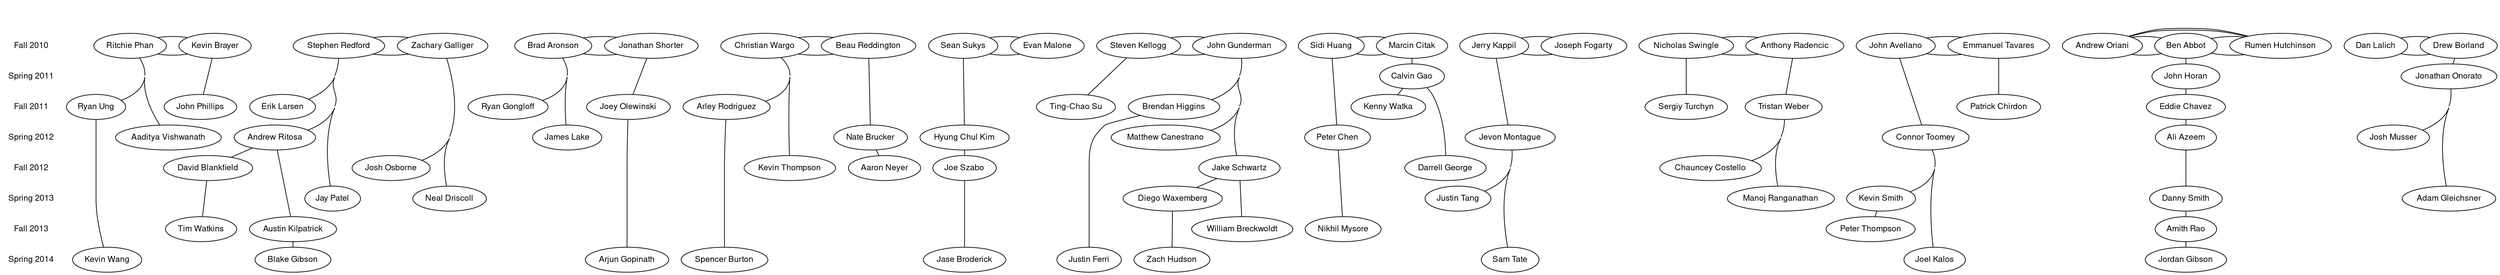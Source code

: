 /******************************************
 * Deta Chi of CWRU Brotherhood tree.     *
 *                                        *
 * Based on the work of the               *
 * Beta Nu of Theta Chi Brotherhood tree. *
 *                                        *
 * This language has a C-like grammar and *
 * commenting system.			  *
 *****************************************/
digraph brotherhood {
	ranksep=0; // minimum separation between ranks
	concentrate=true; // gives a more flowing edge pattern
	ratio=compress; // optimizes for horizontal space
	size="50,50"; // gives it a square shape
	/* This first block represents a timeline on the left side. */
	{
		// Change font to something appropriate for your system
		node [shape=plaintext, fontname="Nimbus Sans 1", fontsize=12];
		edge [style=invis];
                "" -> "Fall 2010" -> "Spring 2011" -> "Fall 2011" -> "Spring 2012" -> "Fall 2012" -> "Spring 2013" -> "Fall 2013" -> "Spring 2014";
	}
	/* This lists who was in which pledge class so that everyone from each pledge class is in the same rank. */
	node [color=black, shape=ellipse, fontname="Nimbus Sans 1", fontsize=12];
	edge [arrowhead=none, arrowtail=none];

    { rank = same; "Fall 2010"; "Ritchie Phan"; "Stephen Redford"; "Zachary Galliger"; "Brad Aronson"; "Christian Wargo"; "Sean Sukys"; "Steven Kellogg"; "Kevin Brayer"; "Sidi Huang"; "Jerry Kappil"; "Nicholas Swingle"; "Jonathan Shorter"; "Anthony Radencic"; "John Avellano"; "Andrew Oriani"; "John Gunderman"; "Beau Reddington"; "Dan Lalich"; "Evan Malone"; "Ben Abbot"; "Drew Borland"; "Marcin Citak"; "Joseph Fogarty"; "Emmanuel Tavares"; "Rumen Hutchinson"}
    { rank = same; "Spring 2011"; "John Horan"; "Jonathan Onorato"; "Calvin Gao";}
	{ rank = same; "Fall 2011"; "Joey Olewinski"; "Ryan Ung"; "Eddie Chavez"; "Ting-Chao Su"; "Tristan Weber"; "Erik Larsen"; "Brendan Higgins"; "Patrick Chirdon"; "Arley Rodriguez"; "Sergiy Turchyn"; "John Phillips"; "Kenny Watka"; "Ryan Gongloff"}
	{ rank = same; "Spring 2012"; "Matthew Canestrano"; "Andrew Ritosa"; "Connor Toomey"; "Jevon Montague"; "Ali Azeem"; "Peter Chen"; "Josh Musser"; "James Lake"; "Hyung Chul Kim"; "Nate Brucker"; "Aaditya Vishwanath"}
    { rank = same; "Fall 2012"; "Jake Schwartz"; "Joe Szabo"; "Kevin Thompson"; "Darrell George"; "Aaron Neyer"; "Josh Osborne"; "Chauncey Costello"; "David Blankfield";}
    { rank = same; "Spring 2013"; "Danny Smith"; "Manoj Ranganathan";  "Neal Driscoll"; "Jay Patel"; "Diego Waxemberg"; "Adam Gleichsner"; "Justin Tang"; "Kevin Smith"; }
    { rank = same; "Fall 2013"; "William Breckwoldt"; "Nikhil Mysore"; "Austin Kilpatrick"; "Tim Watkins"; "Amith Rao"; "Peter Thompson"; }
    { rank = same; "Spring 2014"; "Jase Broderick"; "Spencer Burton"; "Justin Ferri"; "Blake Gibson"; "Jordan Gibson"; "Arjun Gopinath"; "Zach Hudson"; "Joel Kalos"; "Sam Tate"; "Kevin Wang"; }


	/* Big brother -> Little brother */
        /* Co-bros have connections in both directions */
        "Ritchie Phan" -> "Kevin Brayer";
        "Stephen Redford" -> "Zachary Galliger";
        "Zachary Galliger" -> "Stephen Redford";
        "Brad Aronson" -> "Jonathan Shorter";
        "Christian Wargo" -> "Beau Reddington";
        "Sean Sukys" -> "Evan Malone";
        "Evan Malone" -> "Sean Sukys";
        "Steven Kellogg" -> "John Gunderman";
        "Jonathan Shorter" -> "Joey Olewinski";
        "Ritchie Phan" -> "Ryan Ung";
        "Ben Abbot" -> "John Horan";
        "John Horan" -> "Eddie Chavez";
        "Kevin Brayer" -> "Ritchie Phan";
        "Drew Borland" ->"Jonathan Onorato";
        "Marcin Citak" -> "Sidi Huang";
        "Sidi Huang" -> "Marcin Citak";
        "Marcin Citak" -> "Calvin Gao";
        "Jerry Kappil" -> "Joseph Fogarty";
        "Joseph Fogarty" -> "Jerry Kappil";
        "Steven Kellogg" -> "Ting-Chao Su";
        "Nicholas Swingle" -> "Anthony Radencic";
        "Anthony Radencic"-> "Tristan Weber";
        "Jonathan Shorter" -> "Brad Aronson";
        "Anthony Radencic" -> "Nicholas Swingle";
        "John Avellano" -> "Emmanuel Tavares";
        "Emmanuel Tavares" -> "John Avellano";
        "Andrew Oriani" -> "Ben Abbot";
        "Ben Abbot" -> "Andrew Oriani";
        "John Gunderman" -> "Steven Kellogg";
        "Beau Reddington" -> "Christian Wargo";
        "Dan Lalich" -> "Drew Borland";
        "Drew Borland" -> "Dan Lalich";
        "Stephen Redford" -> "Erik Larsen";
        "John Gunderman" -> "Brendan Higgins";
        "Emmanuel Tavares" -> "Patrick Chirdon";
        "Christian Wargo" -> "Arley Rodriguez";
        "Nicholas Swingle" -> "Sergiy Turchyn";
        "Kevin Brayer" -> "John Phillips";
        "John Gunderman" -> "Matthew Canestrano";
        "Stephen Redford" -> "Andrew Ritosa";
        "John Avellano" -> "Connor Toomey";
        "Jerry Kappil" -> "Jevon Montague";
        "Eddie Chavez" -> "Ali Azeem";
        "Sidi Huang" -> "Peter Chen";
        "Jonathan Onorato" -> "Josh Musser";
        "Brad Aronson" -> "James Lake";
        "Sean Sukys" -> "Hyung Chul Kim";
        "Beau Reddington" -> "Nate Brucker";
        "Ritchie Phan" -> "Aaditya Vishwanath";
        "Rumen Hutchinson" -> "Ben Abbot";
        "Ben Abbot" -> "Rumen Hutchinson";
        "Rumen Hutchinson" -> "Andrew Oriani";
        "Andrew Oriani" -> "Rumen Hutchinson";
        "Calvin Gao" -> "Kenny Watka";
        "Brad Aronson" -> "Ryan Gongloff";
        "John Gunderman" -> "Jake Schwartz";
        "Anthony Radencic"
        "Hyung Chul Kim" -> "Joe Szabo";
        "Christian Wargo" -> "Kevin Thompson";
        "Nate Brucker" -> "Aaron Neyer";
        "Zachary Galliger" -> "Josh Osborne";
        "Tristan Weber" -> "Chauncey Costello";
        "Andrew Ritosa" -> "David Blankfield";
        "Calvin Gao" -> "Darrell George";
        "Ali Azeem" -> "Danny Smith";
        "Tristan Weber" -> "Manoj Ranganathan";
        "Zachary Galliger" -> "Neal Driscoll";
        "Stephen Redford" -> "Jay Patel";
        "Jake Schwartz" -> "Diego Waxemberg";
        "Jonathan Onorato" -> "Adam Gleichsner";
        "Jevon Montague" -> "Justin Tang";
        "Connor Toomey" -> "Kevin Smith";
        "Jake Schwartz" -> "William Breckwoldt";
        "Peter Chen" -> "Nikhil Mysore";
        "Kevin Smith" -> "Peter Thompson";
        "Andrew Ritosa" -> "Austin Kilpatrick";
        "David Blankfield" -> "Tim Watkins";
        "Danny Smith" -> "Amith Rao";
        "Joe Szabo" -> "Jase Broderick";
        "Arley Rodriguez" -> "Spencer Burton";
        "Brendan Higgins" -> "Justin Ferri";
        "Austin Kilpatrick" -> "Blake Gibson";
        "Amith Rao" -> "Jordan Gibson";
        "Joey Olewinski" -> "Arjun Gopinath";
        "Diego Waxemberg" -> "Zach Hudson";
        "Connor Toomey" -> "Joel Kalos";
        "Jevon Montague" -> "Sam Tate";
        "Ryan Ung" -> "Kevin Wang";
}
